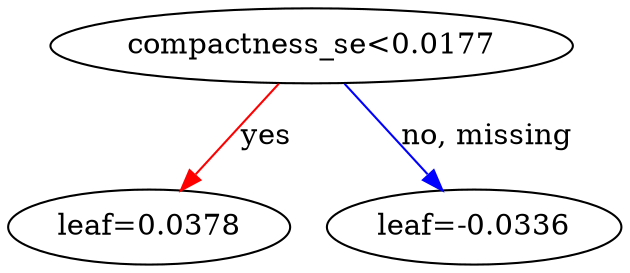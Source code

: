 digraph {
    graph [ rankdir=TB ]
    graph [ rankdir="UD" ]

    0 [ label="compactness_se<0.0177" ]
    0 -> 1 [label="yes" color="#FF0000"]
    0 -> 2 [label="no, missing" color="#0000FF"]

    1 [ label="leaf=0.0378" ]

    2 [ label="leaf=-0.0336" ]
}
